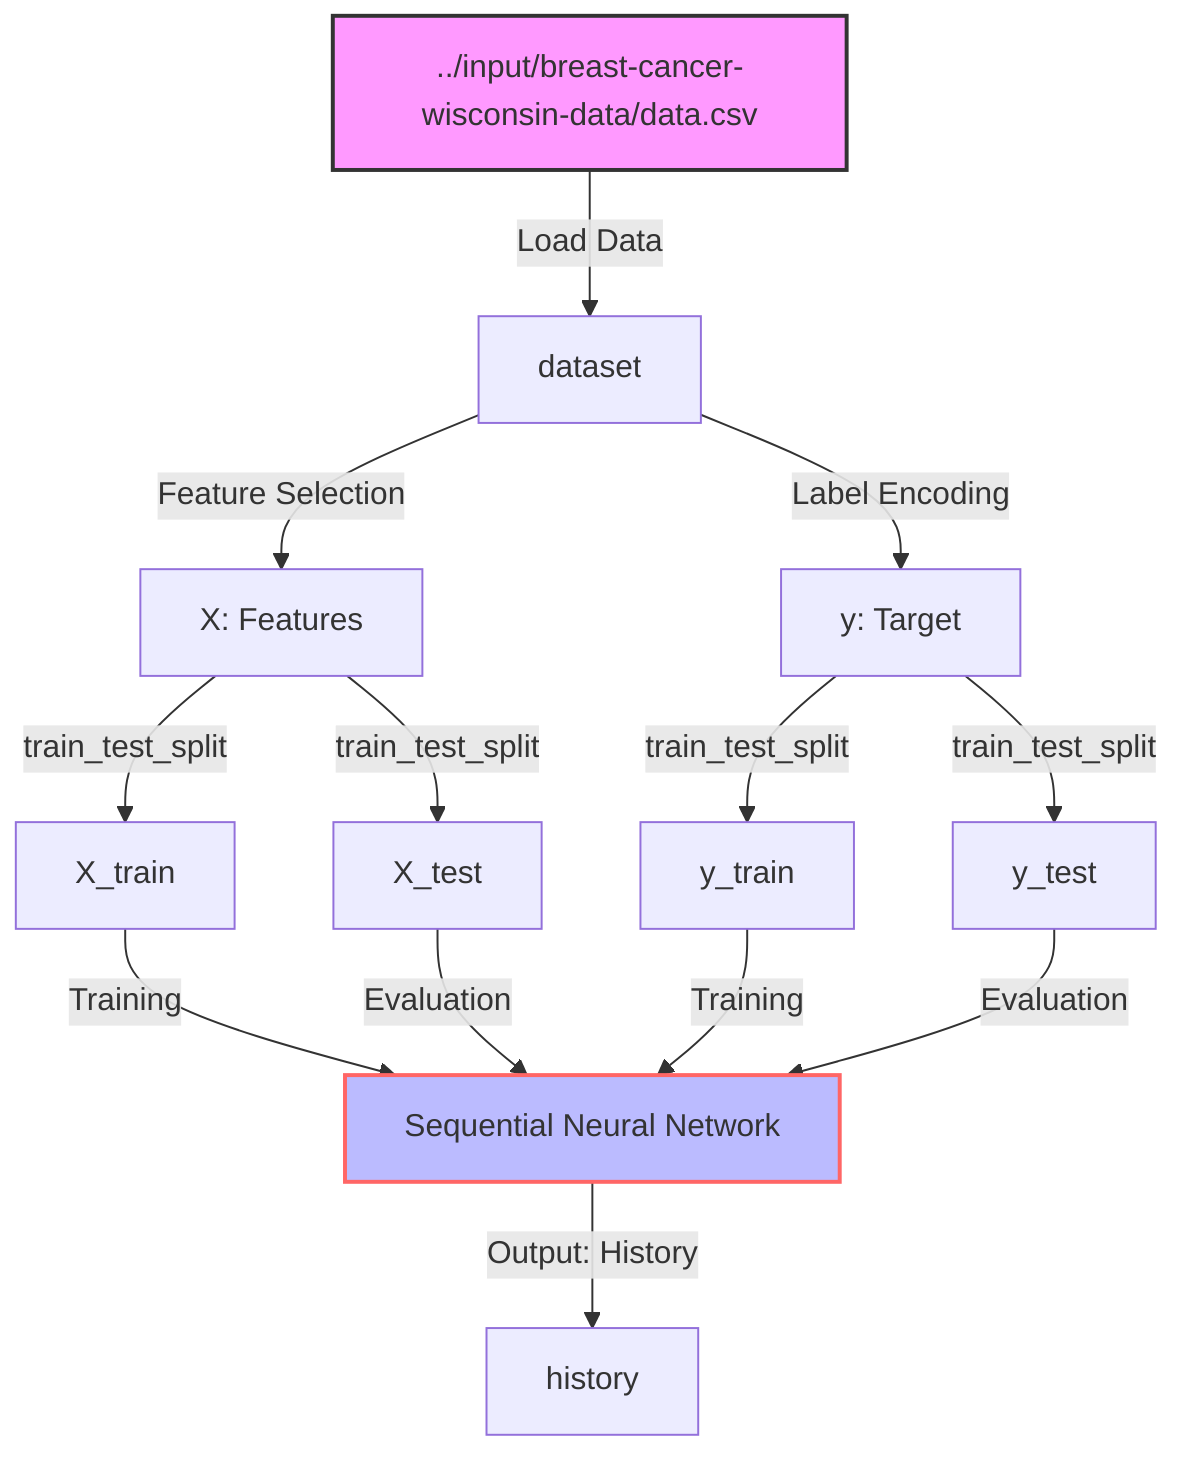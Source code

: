 %% Mermaid.js Diagram for Jupyter Notebook 21948748

flowchart TD
    %% Data Source Node
    A["../input/breast-cancer-wisconsin-data/data.csv"] -->|Load Data| B["dataset"]
    
    %% Data Preprocessing Nodes
    B -->|Feature Selection| C["X: Features"]
    B -->|Label Encoding| D["y: Target"]
    
    %% Train-Test Split Nodes
    C -->|train_test_split| E["X_train"]
    C -->|train_test_split| F["X_test"]
    D -->|train_test_split| G["y_train"]
    D -->|train_test_split| H["y_test"]
    
    %% Neural Network Model Node
    I["Sequential Neural Network"]
    E -->|Training| I
    G -->|Training| I
    
    %% Model Training and Evaluation
    I -->|Output: History| J["history"]
    F -->|Evaluation| I
    H -->|Evaluation| I

    classDef dataSource fill:#f9f,stroke:#333,stroke-width:2px;
    classDef model fill:#bbf,stroke:#f66,stroke-width:2px;

    class A dataSource;
    class I model;